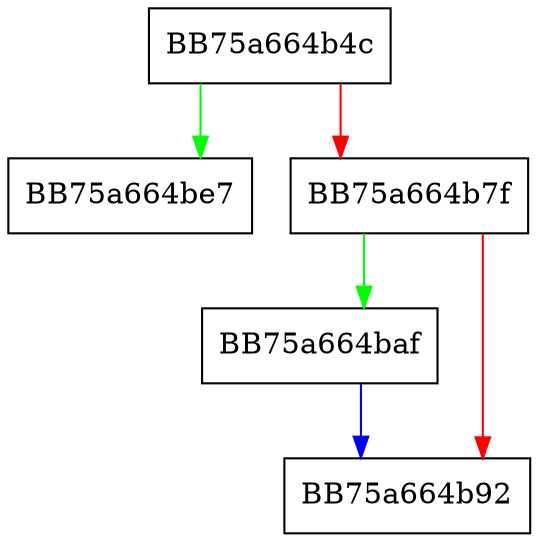 digraph create {
  node [shape="box"];
  graph [splines=ortho];
  BB75a664b4c -> BB75a664be7 [color="green"];
  BB75a664b4c -> BB75a664b7f [color="red"];
  BB75a664b7f -> BB75a664baf [color="green"];
  BB75a664b7f -> BB75a664b92 [color="red"];
  BB75a664baf -> BB75a664b92 [color="blue"];
}